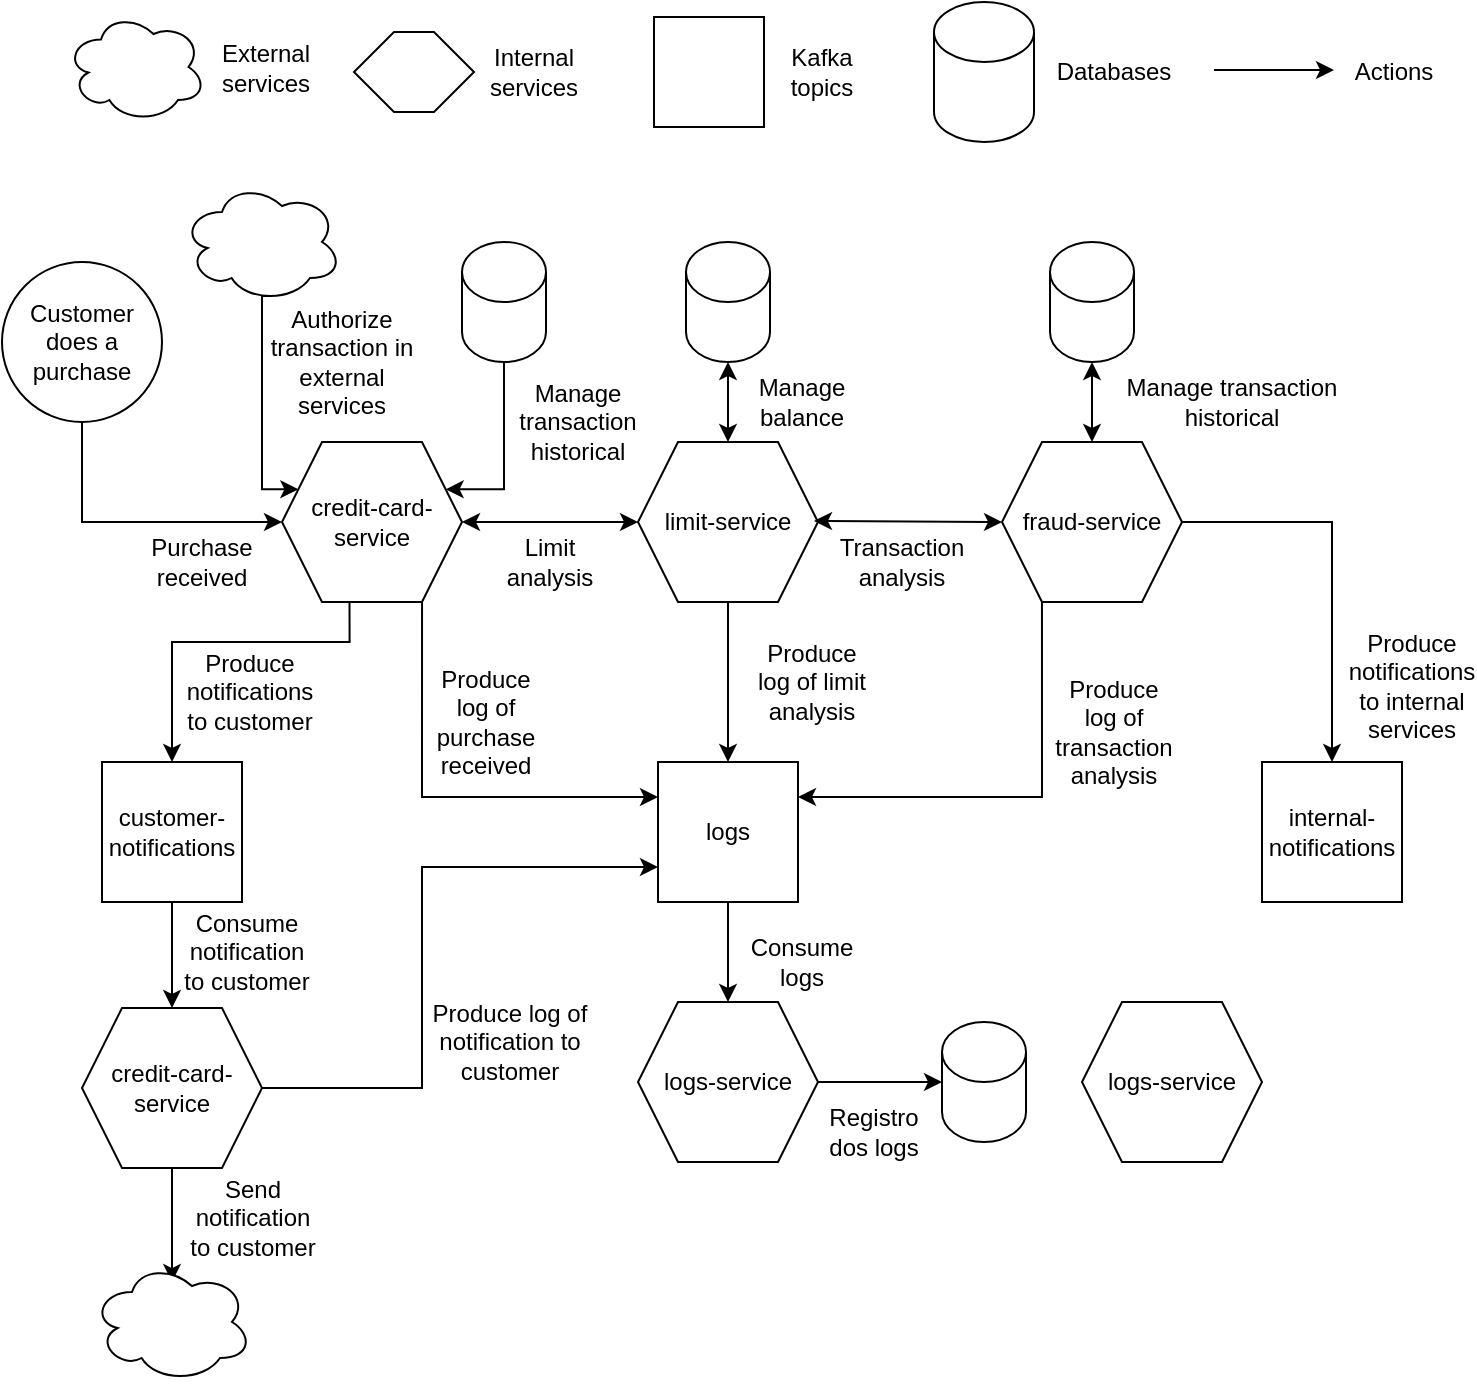<mxfile version="14.7.2" type="github">
  <diagram id="HU-wvWsLhEqsbiU42xJP" name="Page-1">
    <mxGraphModel dx="1538" dy="834" grid="1" gridSize="10" guides="1" tooltips="1" connect="1" arrows="1" fold="1" page="1" pageScale="1" pageWidth="827" pageHeight="1169" math="0" shadow="0">
      <root>
        <mxCell id="0" />
        <mxCell id="1" parent="0" />
        <mxCell id="eYZsBUrVpp3t5e5wHuMy-24" style="edgeStyle=orthogonalEdgeStyle;rounded=0;orthogonalLoop=1;jettySize=auto;html=1;exitX=0.778;exitY=1;exitDx=0;exitDy=0;entryX=0;entryY=0.25;entryDx=0;entryDy=0;exitPerimeter=0;" edge="1" parent="1" source="eYZsBUrVpp3t5e5wHuMy-1" target="eYZsBUrVpp3t5e5wHuMy-22">
          <mxGeometry relative="1" as="geometry" />
        </mxCell>
        <mxCell id="eYZsBUrVpp3t5e5wHuMy-48" style="edgeStyle=orthogonalEdgeStyle;rounded=0;orthogonalLoop=1;jettySize=auto;html=1;exitX=0.375;exitY=1;exitDx=0;exitDy=0;entryX=0.5;entryY=0;entryDx=0;entryDy=0;" edge="1" parent="1" source="eYZsBUrVpp3t5e5wHuMy-1" target="eYZsBUrVpp3t5e5wHuMy-47">
          <mxGeometry relative="1" as="geometry">
            <Array as="points">
              <mxPoint x="214" y="340" />
              <mxPoint x="125" y="340" />
            </Array>
          </mxGeometry>
        </mxCell>
        <mxCell id="eYZsBUrVpp3t5e5wHuMy-1" value="credit-card-service" style="shape=hexagon;perimeter=hexagonPerimeter2;whiteSpace=wrap;html=1;fixedSize=1;" vertex="1" parent="1">
          <mxGeometry x="180" y="240" width="90" height="80" as="geometry" />
        </mxCell>
        <mxCell id="eYZsBUrVpp3t5e5wHuMy-2" value="" style="shape=hexagon;perimeter=hexagonPerimeter2;whiteSpace=wrap;html=1;fixedSize=1;" vertex="1" parent="1">
          <mxGeometry x="216" y="35" width="60" height="40" as="geometry" />
        </mxCell>
        <mxCell id="eYZsBUrVpp3t5e5wHuMy-3" value="Internal services" style="text;html=1;strokeColor=none;fillColor=none;align=center;verticalAlign=middle;whiteSpace=wrap;rounded=0;" vertex="1" parent="1">
          <mxGeometry x="286" y="45" width="40" height="20" as="geometry" />
        </mxCell>
        <mxCell id="eYZsBUrVpp3t5e5wHuMy-6" value="Purchase received" style="text;html=1;strokeColor=none;fillColor=none;align=center;verticalAlign=middle;whiteSpace=wrap;rounded=0;" vertex="1" parent="1">
          <mxGeometry x="120" y="290" width="40" height="20" as="geometry" />
        </mxCell>
        <mxCell id="eYZsBUrVpp3t5e5wHuMy-9" value="" style="whiteSpace=wrap;html=1;aspect=fixed;" vertex="1" parent="1">
          <mxGeometry x="366" y="27.5" width="55" height="55" as="geometry" />
        </mxCell>
        <mxCell id="eYZsBUrVpp3t5e5wHuMy-10" value="Kafka topics" style="text;html=1;strokeColor=none;fillColor=none;align=center;verticalAlign=middle;whiteSpace=wrap;rounded=0;" vertex="1" parent="1">
          <mxGeometry x="430" y="45" width="40" height="20" as="geometry" />
        </mxCell>
        <mxCell id="eYZsBUrVpp3t5e5wHuMy-11" value="" style="shape=cylinder3;whiteSpace=wrap;html=1;boundedLbl=1;backgroundOutline=1;size=15;" vertex="1" parent="1">
          <mxGeometry x="506" y="20" width="50" height="70" as="geometry" />
        </mxCell>
        <mxCell id="eYZsBUrVpp3t5e5wHuMy-12" value="Databases" style="text;html=1;strokeColor=none;fillColor=none;align=center;verticalAlign=middle;whiteSpace=wrap;rounded=0;" vertex="1" parent="1">
          <mxGeometry x="576" y="45" width="40" height="20" as="geometry" />
        </mxCell>
        <mxCell id="eYZsBUrVpp3t5e5wHuMy-14" value="" style="endArrow=classic;html=1;" edge="1" parent="1">
          <mxGeometry width="50" height="50" relative="1" as="geometry">
            <mxPoint x="646" y="54" as="sourcePoint" />
            <mxPoint x="706" y="54" as="targetPoint" />
          </mxGeometry>
        </mxCell>
        <mxCell id="eYZsBUrVpp3t5e5wHuMy-15" value="Actions" style="text;html=1;strokeColor=none;fillColor=none;align=center;verticalAlign=middle;whiteSpace=wrap;rounded=0;" vertex="1" parent="1">
          <mxGeometry x="716" y="45" width="40" height="20" as="geometry" />
        </mxCell>
        <mxCell id="eYZsBUrVpp3t5e5wHuMy-17" value="Limit analysis" style="text;html=1;strokeColor=none;fillColor=none;align=center;verticalAlign=middle;whiteSpace=wrap;rounded=0;" vertex="1" parent="1">
          <mxGeometry x="294" y="290" width="40" height="20" as="geometry" />
        </mxCell>
        <mxCell id="eYZsBUrVpp3t5e5wHuMy-25" style="edgeStyle=orthogonalEdgeStyle;rounded=0;orthogonalLoop=1;jettySize=auto;html=1;exitX=0.5;exitY=1;exitDx=0;exitDy=0;" edge="1" parent="1" source="eYZsBUrVpp3t5e5wHuMy-18" target="eYZsBUrVpp3t5e5wHuMy-22">
          <mxGeometry relative="1" as="geometry" />
        </mxCell>
        <mxCell id="eYZsBUrVpp3t5e5wHuMy-18" value="limit-service" style="shape=hexagon;perimeter=hexagonPerimeter2;whiteSpace=wrap;html=1;fixedSize=1;" vertex="1" parent="1">
          <mxGeometry x="358" y="240" width="90" height="80" as="geometry" />
        </mxCell>
        <mxCell id="eYZsBUrVpp3t5e5wHuMy-26" style="edgeStyle=orthogonalEdgeStyle;rounded=0;orthogonalLoop=1;jettySize=auto;html=1;exitX=0.222;exitY=1;exitDx=0;exitDy=0;entryX=1;entryY=0.25;entryDx=0;entryDy=0;exitPerimeter=0;" edge="1" parent="1" source="eYZsBUrVpp3t5e5wHuMy-19" target="eYZsBUrVpp3t5e5wHuMy-22">
          <mxGeometry relative="1" as="geometry" />
        </mxCell>
        <mxCell id="eYZsBUrVpp3t5e5wHuMy-49" style="edgeStyle=orthogonalEdgeStyle;rounded=0;orthogonalLoop=1;jettySize=auto;html=1;exitX=1;exitY=0.5;exitDx=0;exitDy=0;entryX=0.5;entryY=0;entryDx=0;entryDy=0;" edge="1" parent="1" source="eYZsBUrVpp3t5e5wHuMy-19" target="eYZsBUrVpp3t5e5wHuMy-50">
          <mxGeometry relative="1" as="geometry" />
        </mxCell>
        <mxCell id="eYZsBUrVpp3t5e5wHuMy-19" value="fraud-service" style="shape=hexagon;perimeter=hexagonPerimeter2;whiteSpace=wrap;html=1;fixedSize=1;" vertex="1" parent="1">
          <mxGeometry x="540" y="240" width="90" height="80" as="geometry" />
        </mxCell>
        <mxCell id="eYZsBUrVpp3t5e5wHuMy-21" value="Transaction analysis" style="text;html=1;strokeColor=none;fillColor=none;align=center;verticalAlign=middle;whiteSpace=wrap;rounded=0;" vertex="1" parent="1">
          <mxGeometry x="470" y="290" width="40" height="20" as="geometry" />
        </mxCell>
        <mxCell id="eYZsBUrVpp3t5e5wHuMy-22" value="logs" style="whiteSpace=wrap;html=1;aspect=fixed;" vertex="1" parent="1">
          <mxGeometry x="368" y="400" width="70" height="70" as="geometry" />
        </mxCell>
        <mxCell id="eYZsBUrVpp3t5e5wHuMy-27" value="" style="endArrow=classic;startArrow=classic;html=1;exitX=1;exitY=0.5;exitDx=0;exitDy=0;" edge="1" parent="1" source="eYZsBUrVpp3t5e5wHuMy-1">
          <mxGeometry width="50" height="50" relative="1" as="geometry">
            <mxPoint x="308" y="330" as="sourcePoint" />
            <mxPoint x="358" y="280" as="targetPoint" />
          </mxGeometry>
        </mxCell>
        <mxCell id="eYZsBUrVpp3t5e5wHuMy-28" value="" style="endArrow=classic;startArrow=classic;html=1;exitX=1;exitY=0.5;exitDx=0;exitDy=0;entryX=0;entryY=0.5;entryDx=0;entryDy=0;" edge="1" parent="1" target="eYZsBUrVpp3t5e5wHuMy-19">
          <mxGeometry width="50" height="50" relative="1" as="geometry">
            <mxPoint x="446" y="279.5" as="sourcePoint" />
            <mxPoint x="534" y="279.5" as="targetPoint" />
          </mxGeometry>
        </mxCell>
        <mxCell id="eYZsBUrVpp3t5e5wHuMy-29" value="" style="shape=cylinder3;whiteSpace=wrap;html=1;boundedLbl=1;backgroundOutline=1;size=15;" vertex="1" parent="1">
          <mxGeometry x="382" y="140" width="42" height="60" as="geometry" />
        </mxCell>
        <mxCell id="eYZsBUrVpp3t5e5wHuMy-30" value="" style="endArrow=classic;startArrow=classic;html=1;entryX=0.5;entryY=1;entryDx=0;entryDy=0;entryPerimeter=0;" edge="1" parent="1" target="eYZsBUrVpp3t5e5wHuMy-29">
          <mxGeometry width="50" height="50" relative="1" as="geometry">
            <mxPoint x="403" y="240" as="sourcePoint" />
            <mxPoint x="368" y="290" as="targetPoint" />
          </mxGeometry>
        </mxCell>
        <mxCell id="eYZsBUrVpp3t5e5wHuMy-31" value="Manage balance" style="text;html=1;strokeColor=none;fillColor=none;align=center;verticalAlign=middle;whiteSpace=wrap;rounded=0;" vertex="1" parent="1">
          <mxGeometry x="420" y="210" width="40" height="20" as="geometry" />
        </mxCell>
        <mxCell id="eYZsBUrVpp3t5e5wHuMy-32" value="" style="shape=cylinder3;whiteSpace=wrap;html=1;boundedLbl=1;backgroundOutline=1;size=15;" vertex="1" parent="1">
          <mxGeometry x="564" y="140" width="42" height="60" as="geometry" />
        </mxCell>
        <mxCell id="eYZsBUrVpp3t5e5wHuMy-33" value="" style="endArrow=classic;startArrow=classic;html=1;entryX=0.5;entryY=1;entryDx=0;entryDy=0;entryPerimeter=0;exitX=0.5;exitY=0;exitDx=0;exitDy=0;" edge="1" parent="1" source="eYZsBUrVpp3t5e5wHuMy-19" target="eYZsBUrVpp3t5e5wHuMy-32">
          <mxGeometry width="50" height="50" relative="1" as="geometry">
            <mxPoint x="413" y="250" as="sourcePoint" />
            <mxPoint x="413" y="210" as="targetPoint" />
          </mxGeometry>
        </mxCell>
        <mxCell id="eYZsBUrVpp3t5e5wHuMy-62" style="edgeStyle=orthogonalEdgeStyle;rounded=0;orthogonalLoop=1;jettySize=auto;html=1;exitX=0.5;exitY=1;exitDx=0;exitDy=0;exitPerimeter=0;entryX=1;entryY=0.25;entryDx=0;entryDy=0;" edge="1" parent="1" source="eYZsBUrVpp3t5e5wHuMy-35" target="eYZsBUrVpp3t5e5wHuMy-1">
          <mxGeometry relative="1" as="geometry">
            <Array as="points">
              <mxPoint x="291" y="264" />
            </Array>
          </mxGeometry>
        </mxCell>
        <mxCell id="eYZsBUrVpp3t5e5wHuMy-35" value="" style="shape=cylinder3;whiteSpace=wrap;html=1;boundedLbl=1;backgroundOutline=1;size=15;" vertex="1" parent="1">
          <mxGeometry x="270" y="140" width="42" height="60" as="geometry" />
        </mxCell>
        <mxCell id="eYZsBUrVpp3t5e5wHuMy-37" value="Manage transaction historical" style="text;html=1;strokeColor=none;fillColor=none;align=center;verticalAlign=middle;whiteSpace=wrap;rounded=0;" vertex="1" parent="1">
          <mxGeometry x="288" y="220" width="80" height="20" as="geometry" />
        </mxCell>
        <mxCell id="eYZsBUrVpp3t5e5wHuMy-38" value="Produce log of purchase received" style="text;html=1;strokeColor=none;fillColor=none;align=center;verticalAlign=middle;whiteSpace=wrap;rounded=0;" vertex="1" parent="1">
          <mxGeometry x="252" y="370" width="60" height="20" as="geometry" />
        </mxCell>
        <mxCell id="eYZsBUrVpp3t5e5wHuMy-39" value="Produce log of limit analysis" style="text;html=1;strokeColor=none;fillColor=none;align=center;verticalAlign=middle;whiteSpace=wrap;rounded=0;" vertex="1" parent="1">
          <mxGeometry x="412" y="350" width="66" height="20" as="geometry" />
        </mxCell>
        <mxCell id="eYZsBUrVpp3t5e5wHuMy-40" value="Produce log of transaction analysis" style="text;html=1;strokeColor=none;fillColor=none;align=center;verticalAlign=middle;whiteSpace=wrap;rounded=0;" vertex="1" parent="1">
          <mxGeometry x="565" y="375" width="62" height="20" as="geometry" />
        </mxCell>
        <mxCell id="eYZsBUrVpp3t5e5wHuMy-45" style="edgeStyle=orthogonalEdgeStyle;rounded=0;orthogonalLoop=1;jettySize=auto;html=1;exitX=1;exitY=0.5;exitDx=0;exitDy=0;" edge="1" parent="1" source="eYZsBUrVpp3t5e5wHuMy-41" target="eYZsBUrVpp3t5e5wHuMy-44">
          <mxGeometry relative="1" as="geometry" />
        </mxCell>
        <mxCell id="eYZsBUrVpp3t5e5wHuMy-41" value="logs-service" style="shape=hexagon;perimeter=hexagonPerimeter2;whiteSpace=wrap;html=1;fixedSize=1;" vertex="1" parent="1">
          <mxGeometry x="358" y="520" width="90" height="80" as="geometry" />
        </mxCell>
        <mxCell id="eYZsBUrVpp3t5e5wHuMy-42" value="" style="endArrow=classic;html=1;exitX=0.5;exitY=1;exitDx=0;exitDy=0;entryX=0.5;entryY=0;entryDx=0;entryDy=0;" edge="1" parent="1" source="eYZsBUrVpp3t5e5wHuMy-22" target="eYZsBUrVpp3t5e5wHuMy-41">
          <mxGeometry width="50" height="50" relative="1" as="geometry">
            <mxPoint x="510" y="400" as="sourcePoint" />
            <mxPoint x="560" y="350" as="targetPoint" />
          </mxGeometry>
        </mxCell>
        <mxCell id="eYZsBUrVpp3t5e5wHuMy-43" value="Consume logs" style="text;html=1;strokeColor=none;fillColor=none;align=center;verticalAlign=middle;whiteSpace=wrap;rounded=0;" vertex="1" parent="1">
          <mxGeometry x="412" y="490" width="56" height="20" as="geometry" />
        </mxCell>
        <mxCell id="eYZsBUrVpp3t5e5wHuMy-44" value="" style="shape=cylinder3;whiteSpace=wrap;html=1;boundedLbl=1;backgroundOutline=1;size=15;" vertex="1" parent="1">
          <mxGeometry x="510" y="530" width="42" height="60" as="geometry" />
        </mxCell>
        <mxCell id="eYZsBUrVpp3t5e5wHuMy-46" value="Registro dos logs" style="text;html=1;strokeColor=none;fillColor=none;align=center;verticalAlign=middle;whiteSpace=wrap;rounded=0;" vertex="1" parent="1">
          <mxGeometry x="448" y="575" width="56" height="20" as="geometry" />
        </mxCell>
        <mxCell id="eYZsBUrVpp3t5e5wHuMy-52" style="edgeStyle=orthogonalEdgeStyle;rounded=0;orthogonalLoop=1;jettySize=auto;html=1;exitX=0.5;exitY=1;exitDx=0;exitDy=0;entryX=0.5;entryY=0;entryDx=0;entryDy=0;" edge="1" parent="1" source="eYZsBUrVpp3t5e5wHuMy-47" target="eYZsBUrVpp3t5e5wHuMy-51">
          <mxGeometry relative="1" as="geometry" />
        </mxCell>
        <mxCell id="eYZsBUrVpp3t5e5wHuMy-47" value="customer-notifications" style="whiteSpace=wrap;html=1;aspect=fixed;" vertex="1" parent="1">
          <mxGeometry x="90" y="400" width="70" height="70" as="geometry" />
        </mxCell>
        <mxCell id="eYZsBUrVpp3t5e5wHuMy-50" value="internal-notifications" style="whiteSpace=wrap;html=1;aspect=fixed;" vertex="1" parent="1">
          <mxGeometry x="670" y="400" width="70" height="70" as="geometry" />
        </mxCell>
        <mxCell id="eYZsBUrVpp3t5e5wHuMy-71" style="edgeStyle=orthogonalEdgeStyle;rounded=0;orthogonalLoop=1;jettySize=auto;html=1;exitX=0.5;exitY=1;exitDx=0;exitDy=0;entryX=0.5;entryY=0.167;entryDx=0;entryDy=0;entryPerimeter=0;" edge="1" parent="1" source="eYZsBUrVpp3t5e5wHuMy-51" target="eYZsBUrVpp3t5e5wHuMy-69">
          <mxGeometry relative="1" as="geometry" />
        </mxCell>
        <mxCell id="eYZsBUrVpp3t5e5wHuMy-74" style="edgeStyle=orthogonalEdgeStyle;rounded=0;orthogonalLoop=1;jettySize=auto;html=1;exitX=1;exitY=0.5;exitDx=0;exitDy=0;entryX=0;entryY=0.75;entryDx=0;entryDy=0;" edge="1" parent="1" source="eYZsBUrVpp3t5e5wHuMy-51" target="eYZsBUrVpp3t5e5wHuMy-22">
          <mxGeometry relative="1" as="geometry">
            <Array as="points">
              <mxPoint x="250" y="563" />
              <mxPoint x="250" y="453" />
            </Array>
          </mxGeometry>
        </mxCell>
        <mxCell id="eYZsBUrVpp3t5e5wHuMy-51" value="credit-card-service" style="shape=hexagon;perimeter=hexagonPerimeter2;whiteSpace=wrap;html=1;fixedSize=1;" vertex="1" parent="1">
          <mxGeometry x="80" y="523" width="90" height="80" as="geometry" />
        </mxCell>
        <mxCell id="eYZsBUrVpp3t5e5wHuMy-53" value="logs-service" style="shape=hexagon;perimeter=hexagonPerimeter2;whiteSpace=wrap;html=1;fixedSize=1;" vertex="1" parent="1">
          <mxGeometry x="580" y="520" width="90" height="80" as="geometry" />
        </mxCell>
        <mxCell id="eYZsBUrVpp3t5e5wHuMy-58" style="edgeStyle=orthogonalEdgeStyle;rounded=0;orthogonalLoop=1;jettySize=auto;html=1;exitX=0.5;exitY=1;exitDx=0;exitDy=0;entryX=0;entryY=0.5;entryDx=0;entryDy=0;" edge="1" parent="1" source="eYZsBUrVpp3t5e5wHuMy-57" target="eYZsBUrVpp3t5e5wHuMy-1">
          <mxGeometry relative="1" as="geometry" />
        </mxCell>
        <mxCell id="eYZsBUrVpp3t5e5wHuMy-57" value="Customer does a purchase" style="ellipse;whiteSpace=wrap;html=1;aspect=fixed;" vertex="1" parent="1">
          <mxGeometry x="40" y="150" width="80" height="80" as="geometry" />
        </mxCell>
        <mxCell id="eYZsBUrVpp3t5e5wHuMy-59" value="Manage transaction historical" style="text;html=1;strokeColor=none;fillColor=none;align=center;verticalAlign=middle;whiteSpace=wrap;rounded=0;" vertex="1" parent="1">
          <mxGeometry x="600" y="210" width="110" height="20" as="geometry" />
        </mxCell>
        <mxCell id="eYZsBUrVpp3t5e5wHuMy-66" style="edgeStyle=orthogonalEdgeStyle;rounded=0;orthogonalLoop=1;jettySize=auto;html=1;exitX=0.55;exitY=0.95;exitDx=0;exitDy=0;exitPerimeter=0;entryX=0;entryY=0.25;entryDx=0;entryDy=0;" edge="1" parent="1" source="eYZsBUrVpp3t5e5wHuMy-61" target="eYZsBUrVpp3t5e5wHuMy-1">
          <mxGeometry relative="1" as="geometry">
            <Array as="points">
              <mxPoint x="170" y="264" />
            </Array>
          </mxGeometry>
        </mxCell>
        <mxCell id="eYZsBUrVpp3t5e5wHuMy-61" value="" style="ellipse;shape=cloud;whiteSpace=wrap;html=1;" vertex="1" parent="1">
          <mxGeometry x="130" y="110" width="80" height="60" as="geometry" />
        </mxCell>
        <mxCell id="eYZsBUrVpp3t5e5wHuMy-63" value="" style="ellipse;shape=cloud;whiteSpace=wrap;html=1;" vertex="1" parent="1">
          <mxGeometry x="72" y="25" width="70" height="55" as="geometry" />
        </mxCell>
        <mxCell id="eYZsBUrVpp3t5e5wHuMy-64" value="External services" style="text;html=1;strokeColor=none;fillColor=none;align=center;verticalAlign=middle;whiteSpace=wrap;rounded=0;" vertex="1" parent="1">
          <mxGeometry x="152" y="42.5" width="40" height="20" as="geometry" />
        </mxCell>
        <mxCell id="eYZsBUrVpp3t5e5wHuMy-67" value="Authorize transaction in external services" style="text;html=1;strokeColor=none;fillColor=none;align=center;verticalAlign=middle;whiteSpace=wrap;rounded=0;" vertex="1" parent="1">
          <mxGeometry x="170" y="190" width="80" height="20" as="geometry" />
        </mxCell>
        <mxCell id="eYZsBUrVpp3t5e5wHuMy-68" value="Produce notifications to customer" style="text;html=1;strokeColor=none;fillColor=none;align=center;verticalAlign=middle;whiteSpace=wrap;rounded=0;" vertex="1" parent="1">
          <mxGeometry x="144" y="355" width="40" height="20" as="geometry" />
        </mxCell>
        <mxCell id="eYZsBUrVpp3t5e5wHuMy-69" value="" style="ellipse;shape=cloud;whiteSpace=wrap;html=1;" vertex="1" parent="1">
          <mxGeometry x="85" y="650" width="80" height="60" as="geometry" />
        </mxCell>
        <mxCell id="eYZsBUrVpp3t5e5wHuMy-72" value="Consume notification to customer" style="text;html=1;strokeColor=none;fillColor=none;align=center;verticalAlign=middle;whiteSpace=wrap;rounded=0;" vertex="1" parent="1">
          <mxGeometry x="130" y="485" width="65" height="20" as="geometry" />
        </mxCell>
        <mxCell id="eYZsBUrVpp3t5e5wHuMy-73" value="Send notification to customer" style="text;html=1;strokeColor=none;fillColor=none;align=center;verticalAlign=middle;whiteSpace=wrap;rounded=0;" vertex="1" parent="1">
          <mxGeometry x="132.5" y="618" width="65" height="20" as="geometry" />
        </mxCell>
        <mxCell id="eYZsBUrVpp3t5e5wHuMy-75" value="Produce log of notification to customer" style="text;html=1;strokeColor=none;fillColor=none;align=center;verticalAlign=middle;whiteSpace=wrap;rounded=0;" vertex="1" parent="1">
          <mxGeometry x="254" y="530" width="80" height="20" as="geometry" />
        </mxCell>
        <mxCell id="eYZsBUrVpp3t5e5wHuMy-76" value="Produce notifications to internal services" style="text;html=1;strokeColor=none;fillColor=none;align=center;verticalAlign=middle;whiteSpace=wrap;rounded=0;" vertex="1" parent="1">
          <mxGeometry x="725" y="352" width="40" height="20" as="geometry" />
        </mxCell>
      </root>
    </mxGraphModel>
  </diagram>
</mxfile>
